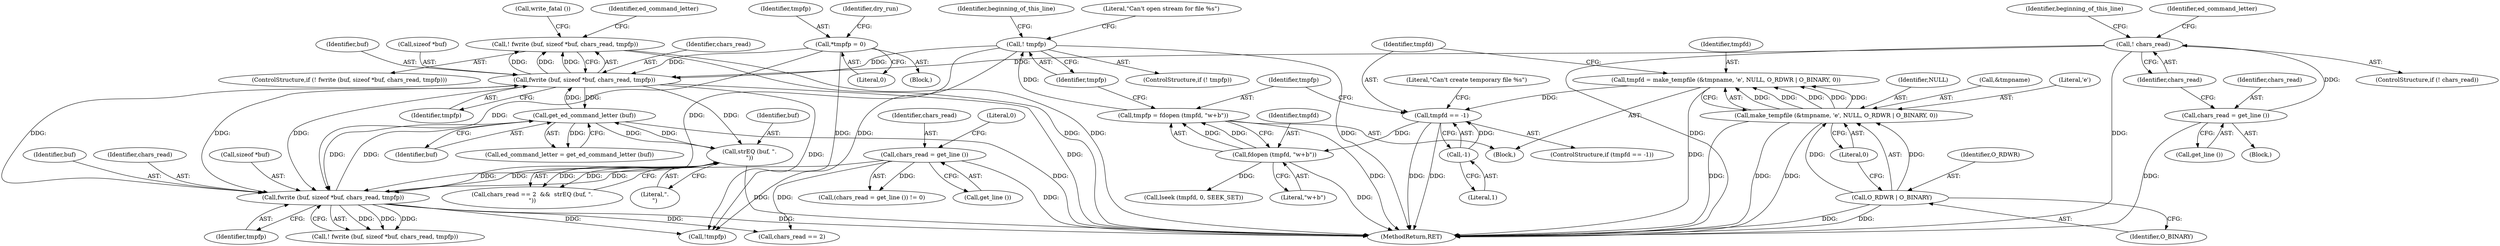 digraph "0_savannah_3fcd042d26d70856e826a42b5f93dc4854d80bf0@API" {
"1000187" [label="(Call,! fwrite (buf, sizeof *buf, chars_read, tmpfp))"];
"1000188" [label="(Call,fwrite (buf, sizeof *buf, chars_read, tmpfp))"];
"1000179" [label="(Call,get_ed_command_letter (buf))"];
"1000232" [label="(Call,strEQ (buf, \".\n\"))"];
"1000219" [label="(Call,fwrite (buf, sizeof *buf, chars_read, tmpfp))"];
"1000210" [label="(Call,chars_read = get_line ())"];
"1000114" [label="(Call,*tmpfp = 0)"];
"1000153" [label="(Call,! tmpfp)"];
"1000147" [label="(Call,tmpfp = fdopen (tmpfd, \"w+b\"))"];
"1000149" [label="(Call,fdopen (tmpfd, \"w+b\"))"];
"1000139" [label="(Call,tmpfd == -1)"];
"1000127" [label="(Call,tmpfd = make_tempfile (&tmpname, 'e', NULL, O_RDWR | O_BINARY, 0))"];
"1000129" [label="(Call,make_tempfile (&tmpname, 'e', NULL, O_RDWR | O_BINARY, 0))"];
"1000134" [label="(Call,O_RDWR | O_BINARY)"];
"1000141" [label="(Call,-1)"];
"1000170" [label="(Call,! chars_read)"];
"1000166" [label="(Call,chars_read = get_line ())"];
"1000154" [label="(Identifier,tmpfp)"];
"1000128" [label="(Identifier,tmpfd)"];
"1000268" [label="(Call,lseek (tmpfd, 0, SEEK_SET))"];
"1000220" [label="(Identifier,buf)"];
"1000135" [label="(Identifier,O_RDWR)"];
"1000189" [label="(Identifier,buf)"];
"1000142" [label="(Literal,1)"];
"1000148" [label="(Identifier,tmpfp)"];
"1000228" [label="(Call,chars_read == 2  &&  strEQ (buf, \".\n\"))"];
"1000195" [label="(Call,write_fatal ())"];
"1000246" [label="(Call,!tmpfp)"];
"1000190" [label="(Call,sizeof *buf)"];
"1000138" [label="(ControlStructure,if (tmpfd == -1))"];
"1000234" [label="(Literal,\".\n\")"];
"1000193" [label="(Identifier,chars_read)"];
"1000229" [label="(Call,chars_read == 2)"];
"1000278" [label="(MethodReturn,RET)"];
"1000163" [label="(Identifier,beginning_of_this_line)"];
"1000149" [label="(Call,fdopen (tmpfd, \"w+b\"))"];
"1000169" [label="(ControlStructure,if (! chars_read))"];
"1000179" [label="(Call,get_ed_command_letter (buf))"];
"1000211" [label="(Identifier,chars_read)"];
"1000224" [label="(Identifier,chars_read)"];
"1000139" [label="(Call,tmpfd == -1)"];
"1000218" [label="(Call,! fwrite (buf, sizeof *buf, chars_read, tmpfp))"];
"1000174" [label="(Identifier,beginning_of_this_line)"];
"1000170" [label="(Call,! chars_read)"];
"1000233" [label="(Identifier,buf)"];
"1000171" [label="(Identifier,chars_read)"];
"1000225" [label="(Identifier,tmpfp)"];
"1000152" [label="(ControlStructure,if (! tmpfp))"];
"1000166" [label="(Call,chars_read = get_line ())"];
"1000140" [label="(Identifier,tmpfd)"];
"1000209" [label="(Call,(chars_read = get_line ()) != 0)"];
"1000187" [label="(Call,! fwrite (buf, sizeof *buf, chars_read, tmpfp))"];
"1000178" [label="(Identifier,ed_command_letter)"];
"1000180" [label="(Identifier,buf)"];
"1000219" [label="(Call,fwrite (buf, sizeof *buf, chars_read, tmpfp))"];
"1000213" [label="(Literal,0)"];
"1000151" [label="(Literal,\"w+b\")"];
"1000186" [label="(ControlStructure,if (! fwrite (buf, sizeof *buf, chars_read, tmpfp)))"];
"1000177" [label="(Call,ed_command_letter = get_ed_command_letter (buf))"];
"1000153" [label="(Call,! tmpfp)"];
"1000144" [label="(Literal,\"Can't create temporary file %s\")"];
"1000168" [label="(Call,get_line ())"];
"1000150" [label="(Identifier,tmpfd)"];
"1000116" [label="(Literal,0)"];
"1000160" [label="(Block,)"];
"1000137" [label="(Literal,0)"];
"1000232" [label="(Call,strEQ (buf, \".\n\"))"];
"1000127" [label="(Call,tmpfd = make_tempfile (&tmpname, 'e', NULL, O_RDWR | O_BINARY, 0))"];
"1000212" [label="(Call,get_line ())"];
"1000221" [label="(Call,sizeof *buf)"];
"1000132" [label="(Literal,'e')"];
"1000115" [label="(Identifier,tmpfp)"];
"1000199" [label="(Identifier,ed_command_letter)"];
"1000141" [label="(Call,-1)"];
"1000156" [label="(Literal,\"Can't open stream for file %s\")"];
"1000114" [label="(Call,*tmpfp = 0)"];
"1000106" [label="(Block,)"];
"1000194" [label="(Identifier,tmpfp)"];
"1000123" [label="(Identifier,dry_run)"];
"1000133" [label="(Identifier,NULL)"];
"1000210" [label="(Call,chars_read = get_line ())"];
"1000147" [label="(Call,tmpfp = fdopen (tmpfd, \"w+b\"))"];
"1000126" [label="(Block,)"];
"1000129" [label="(Call,make_tempfile (&tmpname, 'e', NULL, O_RDWR | O_BINARY, 0))"];
"1000130" [label="(Call,&tmpname)"];
"1000134" [label="(Call,O_RDWR | O_BINARY)"];
"1000136" [label="(Identifier,O_BINARY)"];
"1000167" [label="(Identifier,chars_read)"];
"1000188" [label="(Call,fwrite (buf, sizeof *buf, chars_read, tmpfp))"];
"1000187" -> "1000186"  [label="AST: "];
"1000187" -> "1000188"  [label="CFG: "];
"1000188" -> "1000187"  [label="AST: "];
"1000195" -> "1000187"  [label="CFG: "];
"1000199" -> "1000187"  [label="CFG: "];
"1000187" -> "1000278"  [label="DDG: "];
"1000187" -> "1000278"  [label="DDG: "];
"1000188" -> "1000187"  [label="DDG: "];
"1000188" -> "1000187"  [label="DDG: "];
"1000188" -> "1000187"  [label="DDG: "];
"1000188" -> "1000194"  [label="CFG: "];
"1000189" -> "1000188"  [label="AST: "];
"1000190" -> "1000188"  [label="AST: "];
"1000193" -> "1000188"  [label="AST: "];
"1000194" -> "1000188"  [label="AST: "];
"1000188" -> "1000278"  [label="DDG: "];
"1000188" -> "1000179"  [label="DDG: "];
"1000179" -> "1000188"  [label="DDG: "];
"1000170" -> "1000188"  [label="DDG: "];
"1000219" -> "1000188"  [label="DDG: "];
"1000114" -> "1000188"  [label="DDG: "];
"1000153" -> "1000188"  [label="DDG: "];
"1000188" -> "1000219"  [label="DDG: "];
"1000188" -> "1000219"  [label="DDG: "];
"1000188" -> "1000232"  [label="DDG: "];
"1000188" -> "1000246"  [label="DDG: "];
"1000179" -> "1000177"  [label="AST: "];
"1000179" -> "1000180"  [label="CFG: "];
"1000180" -> "1000179"  [label="AST: "];
"1000177" -> "1000179"  [label="CFG: "];
"1000179" -> "1000278"  [label="DDG: "];
"1000179" -> "1000177"  [label="DDG: "];
"1000232" -> "1000179"  [label="DDG: "];
"1000219" -> "1000179"  [label="DDG: "];
"1000179" -> "1000219"  [label="DDG: "];
"1000179" -> "1000232"  [label="DDG: "];
"1000232" -> "1000228"  [label="AST: "];
"1000232" -> "1000234"  [label="CFG: "];
"1000233" -> "1000232"  [label="AST: "];
"1000234" -> "1000232"  [label="AST: "];
"1000228" -> "1000232"  [label="CFG: "];
"1000232" -> "1000278"  [label="DDG: "];
"1000232" -> "1000219"  [label="DDG: "];
"1000232" -> "1000228"  [label="DDG: "];
"1000232" -> "1000228"  [label="DDG: "];
"1000219" -> "1000232"  [label="DDG: "];
"1000219" -> "1000218"  [label="AST: "];
"1000219" -> "1000225"  [label="CFG: "];
"1000220" -> "1000219"  [label="AST: "];
"1000221" -> "1000219"  [label="AST: "];
"1000224" -> "1000219"  [label="AST: "];
"1000225" -> "1000219"  [label="AST: "];
"1000218" -> "1000219"  [label="CFG: "];
"1000219" -> "1000278"  [label="DDG: "];
"1000219" -> "1000218"  [label="DDG: "];
"1000219" -> "1000218"  [label="DDG: "];
"1000219" -> "1000218"  [label="DDG: "];
"1000210" -> "1000219"  [label="DDG: "];
"1000114" -> "1000219"  [label="DDG: "];
"1000153" -> "1000219"  [label="DDG: "];
"1000219" -> "1000229"  [label="DDG: "];
"1000219" -> "1000246"  [label="DDG: "];
"1000210" -> "1000209"  [label="AST: "];
"1000210" -> "1000212"  [label="CFG: "];
"1000211" -> "1000210"  [label="AST: "];
"1000212" -> "1000210"  [label="AST: "];
"1000213" -> "1000210"  [label="CFG: "];
"1000210" -> "1000278"  [label="DDG: "];
"1000210" -> "1000209"  [label="DDG: "];
"1000210" -> "1000229"  [label="DDG: "];
"1000114" -> "1000106"  [label="AST: "];
"1000114" -> "1000116"  [label="CFG: "];
"1000115" -> "1000114"  [label="AST: "];
"1000116" -> "1000114"  [label="AST: "];
"1000123" -> "1000114"  [label="CFG: "];
"1000114" -> "1000246"  [label="DDG: "];
"1000153" -> "1000152"  [label="AST: "];
"1000153" -> "1000154"  [label="CFG: "];
"1000154" -> "1000153"  [label="AST: "];
"1000156" -> "1000153"  [label="CFG: "];
"1000163" -> "1000153"  [label="CFG: "];
"1000153" -> "1000278"  [label="DDG: "];
"1000147" -> "1000153"  [label="DDG: "];
"1000153" -> "1000246"  [label="DDG: "];
"1000147" -> "1000126"  [label="AST: "];
"1000147" -> "1000149"  [label="CFG: "];
"1000148" -> "1000147"  [label="AST: "];
"1000149" -> "1000147"  [label="AST: "];
"1000154" -> "1000147"  [label="CFG: "];
"1000147" -> "1000278"  [label="DDG: "];
"1000149" -> "1000147"  [label="DDG: "];
"1000149" -> "1000147"  [label="DDG: "];
"1000149" -> "1000151"  [label="CFG: "];
"1000150" -> "1000149"  [label="AST: "];
"1000151" -> "1000149"  [label="AST: "];
"1000149" -> "1000278"  [label="DDG: "];
"1000139" -> "1000149"  [label="DDG: "];
"1000149" -> "1000268"  [label="DDG: "];
"1000139" -> "1000138"  [label="AST: "];
"1000139" -> "1000141"  [label="CFG: "];
"1000140" -> "1000139"  [label="AST: "];
"1000141" -> "1000139"  [label="AST: "];
"1000144" -> "1000139"  [label="CFG: "];
"1000148" -> "1000139"  [label="CFG: "];
"1000139" -> "1000278"  [label="DDG: "];
"1000139" -> "1000278"  [label="DDG: "];
"1000127" -> "1000139"  [label="DDG: "];
"1000141" -> "1000139"  [label="DDG: "];
"1000127" -> "1000126"  [label="AST: "];
"1000127" -> "1000129"  [label="CFG: "];
"1000128" -> "1000127"  [label="AST: "];
"1000129" -> "1000127"  [label="AST: "];
"1000140" -> "1000127"  [label="CFG: "];
"1000127" -> "1000278"  [label="DDG: "];
"1000129" -> "1000127"  [label="DDG: "];
"1000129" -> "1000127"  [label="DDG: "];
"1000129" -> "1000127"  [label="DDG: "];
"1000129" -> "1000127"  [label="DDG: "];
"1000129" -> "1000127"  [label="DDG: "];
"1000129" -> "1000137"  [label="CFG: "];
"1000130" -> "1000129"  [label="AST: "];
"1000132" -> "1000129"  [label="AST: "];
"1000133" -> "1000129"  [label="AST: "];
"1000134" -> "1000129"  [label="AST: "];
"1000137" -> "1000129"  [label="AST: "];
"1000129" -> "1000278"  [label="DDG: "];
"1000129" -> "1000278"  [label="DDG: "];
"1000129" -> "1000278"  [label="DDG: "];
"1000134" -> "1000129"  [label="DDG: "];
"1000134" -> "1000129"  [label="DDG: "];
"1000134" -> "1000136"  [label="CFG: "];
"1000135" -> "1000134"  [label="AST: "];
"1000136" -> "1000134"  [label="AST: "];
"1000137" -> "1000134"  [label="CFG: "];
"1000134" -> "1000278"  [label="DDG: "];
"1000134" -> "1000278"  [label="DDG: "];
"1000141" -> "1000142"  [label="CFG: "];
"1000142" -> "1000141"  [label="AST: "];
"1000170" -> "1000169"  [label="AST: "];
"1000170" -> "1000171"  [label="CFG: "];
"1000171" -> "1000170"  [label="AST: "];
"1000174" -> "1000170"  [label="CFG: "];
"1000178" -> "1000170"  [label="CFG: "];
"1000170" -> "1000278"  [label="DDG: "];
"1000170" -> "1000278"  [label="DDG: "];
"1000166" -> "1000170"  [label="DDG: "];
"1000166" -> "1000160"  [label="AST: "];
"1000166" -> "1000168"  [label="CFG: "];
"1000167" -> "1000166"  [label="AST: "];
"1000168" -> "1000166"  [label="AST: "];
"1000171" -> "1000166"  [label="CFG: "];
"1000166" -> "1000278"  [label="DDG: "];
}
